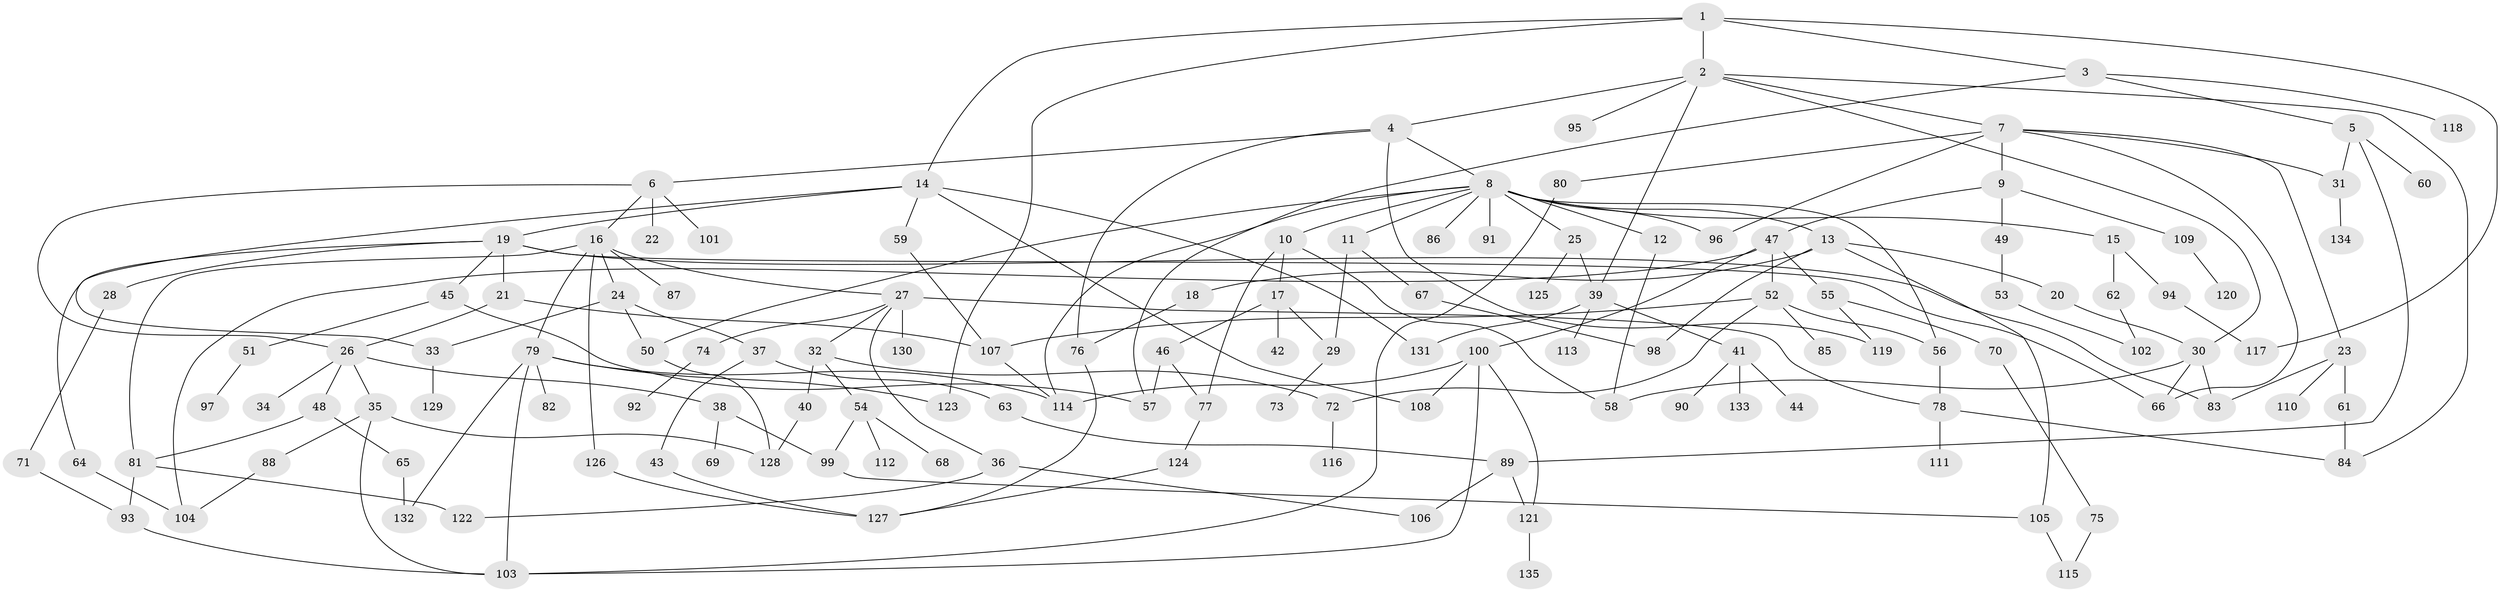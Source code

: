 // coarse degree distribution, {5: 0.13636363636363635, 8: 0.06818181818181818, 3: 0.2159090909090909, 6: 0.022727272727272728, 9: 0.011363636363636364, 13: 0.011363636363636364, 2: 0.2159090909090909, 7: 0.011363636363636364, 1: 0.25, 4: 0.056818181818181816}
// Generated by graph-tools (version 1.1) at 2025/23/03/03/25 07:23:30]
// undirected, 135 vertices, 190 edges
graph export_dot {
graph [start="1"]
  node [color=gray90,style=filled];
  1;
  2;
  3;
  4;
  5;
  6;
  7;
  8;
  9;
  10;
  11;
  12;
  13;
  14;
  15;
  16;
  17;
  18;
  19;
  20;
  21;
  22;
  23;
  24;
  25;
  26;
  27;
  28;
  29;
  30;
  31;
  32;
  33;
  34;
  35;
  36;
  37;
  38;
  39;
  40;
  41;
  42;
  43;
  44;
  45;
  46;
  47;
  48;
  49;
  50;
  51;
  52;
  53;
  54;
  55;
  56;
  57;
  58;
  59;
  60;
  61;
  62;
  63;
  64;
  65;
  66;
  67;
  68;
  69;
  70;
  71;
  72;
  73;
  74;
  75;
  76;
  77;
  78;
  79;
  80;
  81;
  82;
  83;
  84;
  85;
  86;
  87;
  88;
  89;
  90;
  91;
  92;
  93;
  94;
  95;
  96;
  97;
  98;
  99;
  100;
  101;
  102;
  103;
  104;
  105;
  106;
  107;
  108;
  109;
  110;
  111;
  112;
  113;
  114;
  115;
  116;
  117;
  118;
  119;
  120;
  121;
  122;
  123;
  124;
  125;
  126;
  127;
  128;
  129;
  130;
  131;
  132;
  133;
  134;
  135;
  1 -- 2;
  1 -- 3;
  1 -- 14;
  1 -- 123;
  1 -- 117;
  2 -- 4;
  2 -- 7;
  2 -- 30;
  2 -- 95;
  2 -- 39;
  2 -- 84;
  3 -- 5;
  3 -- 57;
  3 -- 118;
  4 -- 6;
  4 -- 8;
  4 -- 76;
  4 -- 119;
  5 -- 31;
  5 -- 60;
  5 -- 89;
  6 -- 16;
  6 -- 22;
  6 -- 101;
  6 -- 26;
  7 -- 9;
  7 -- 23;
  7 -- 66;
  7 -- 80;
  7 -- 31;
  7 -- 96;
  8 -- 10;
  8 -- 11;
  8 -- 12;
  8 -- 13;
  8 -- 15;
  8 -- 25;
  8 -- 56;
  8 -- 86;
  8 -- 91;
  8 -- 96;
  8 -- 50;
  8 -- 114;
  9 -- 47;
  9 -- 49;
  9 -- 109;
  10 -- 17;
  10 -- 77;
  10 -- 58;
  11 -- 67;
  11 -- 29;
  12 -- 58;
  13 -- 18;
  13 -- 20;
  13 -- 98;
  13 -- 105;
  14 -- 19;
  14 -- 33;
  14 -- 59;
  14 -- 131;
  14 -- 108;
  15 -- 62;
  15 -- 94;
  16 -- 24;
  16 -- 27;
  16 -- 79;
  16 -- 87;
  16 -- 126;
  16 -- 81;
  17 -- 29;
  17 -- 42;
  17 -- 46;
  18 -- 76;
  19 -- 21;
  19 -- 28;
  19 -- 45;
  19 -- 64;
  19 -- 66;
  19 -- 83;
  20 -- 30;
  21 -- 26;
  21 -- 107;
  23 -- 61;
  23 -- 83;
  23 -- 110;
  24 -- 37;
  24 -- 50;
  24 -- 33;
  25 -- 39;
  25 -- 125;
  26 -- 34;
  26 -- 35;
  26 -- 38;
  26 -- 48;
  27 -- 32;
  27 -- 36;
  27 -- 74;
  27 -- 78;
  27 -- 130;
  28 -- 71;
  29 -- 73;
  30 -- 58;
  30 -- 66;
  30 -- 83;
  31 -- 134;
  32 -- 40;
  32 -- 54;
  32 -- 72;
  33 -- 129;
  35 -- 88;
  35 -- 103;
  35 -- 128;
  36 -- 106;
  36 -- 122;
  37 -- 43;
  37 -- 63;
  38 -- 69;
  38 -- 99;
  39 -- 41;
  39 -- 113;
  39 -- 131;
  40 -- 128;
  41 -- 44;
  41 -- 90;
  41 -- 133;
  43 -- 127;
  45 -- 51;
  45 -- 57;
  46 -- 57;
  46 -- 77;
  47 -- 52;
  47 -- 55;
  47 -- 100;
  47 -- 104;
  48 -- 65;
  48 -- 81;
  49 -- 53;
  50 -- 128;
  51 -- 97;
  52 -- 85;
  52 -- 56;
  52 -- 72;
  52 -- 107;
  53 -- 102;
  54 -- 68;
  54 -- 99;
  54 -- 112;
  55 -- 70;
  55 -- 119;
  56 -- 78;
  59 -- 107;
  61 -- 84;
  62 -- 102;
  63 -- 89;
  64 -- 104;
  65 -- 132;
  67 -- 98;
  70 -- 75;
  71 -- 93;
  72 -- 116;
  74 -- 92;
  75 -- 115;
  76 -- 127;
  77 -- 124;
  78 -- 84;
  78 -- 111;
  79 -- 82;
  79 -- 132;
  79 -- 114;
  79 -- 103;
  79 -- 123;
  80 -- 103;
  81 -- 122;
  81 -- 93;
  88 -- 104;
  89 -- 106;
  89 -- 121;
  93 -- 103;
  94 -- 117;
  99 -- 105;
  100 -- 108;
  100 -- 114;
  100 -- 103;
  100 -- 121;
  105 -- 115;
  107 -- 114;
  109 -- 120;
  121 -- 135;
  124 -- 127;
  126 -- 127;
}
